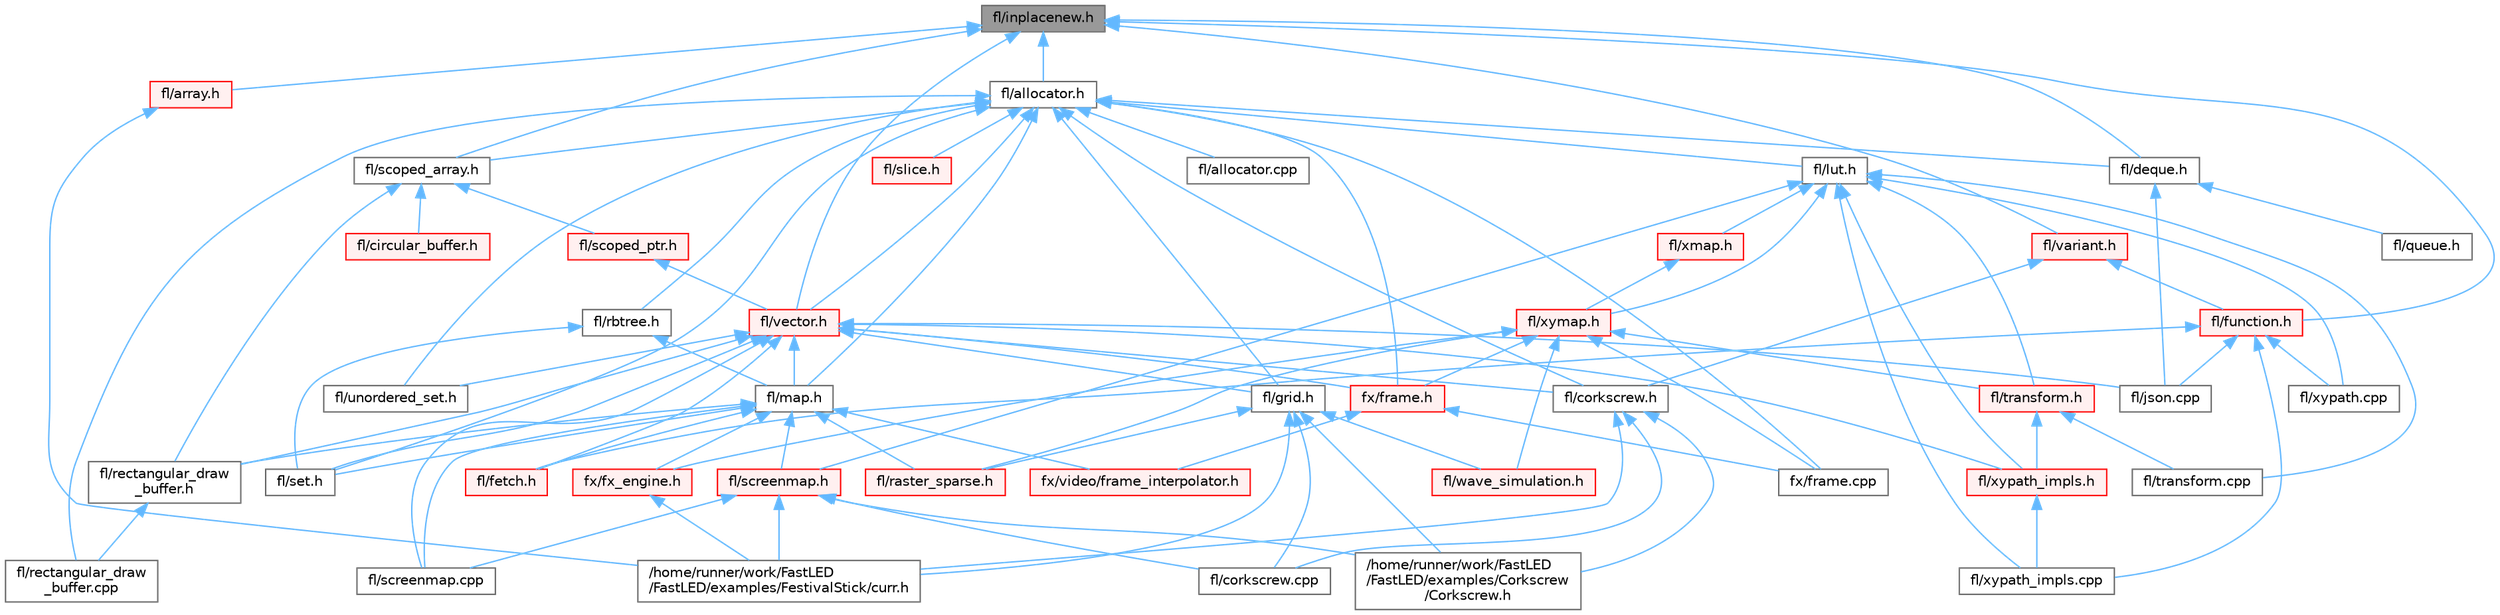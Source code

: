digraph "fl/inplacenew.h"
{
 // INTERACTIVE_SVG=YES
 // LATEX_PDF_SIZE
  bgcolor="transparent";
  edge [fontname=Helvetica,fontsize=10,labelfontname=Helvetica,labelfontsize=10];
  node [fontname=Helvetica,fontsize=10,shape=box,height=0.2,width=0.4];
  Node1 [id="Node000001",label="fl/inplacenew.h",height=0.2,width=0.4,color="gray40", fillcolor="grey60", style="filled", fontcolor="black",tooltip=" "];
  Node1 -> Node2 [id="edge1_Node000001_Node000002",dir="back",color="steelblue1",style="solid",tooltip=" "];
  Node2 [id="Node000002",label="fl/allocator.h",height=0.2,width=0.4,color="grey40", fillcolor="white", style="filled",URL="$da/da9/allocator_8h.html",tooltip=" "];
  Node2 -> Node3 [id="edge2_Node000002_Node000003",dir="back",color="steelblue1",style="solid",tooltip=" "];
  Node3 [id="Node000003",label="fl/allocator.cpp",height=0.2,width=0.4,color="grey40", fillcolor="white", style="filled",URL="$d6/d89/allocator_8cpp.html",tooltip=" "];
  Node2 -> Node4 [id="edge3_Node000002_Node000004",dir="back",color="steelblue1",style="solid",tooltip=" "];
  Node4 [id="Node000004",label="fl/corkscrew.h",height=0.2,width=0.4,color="grey40", fillcolor="white", style="filled",URL="$d1/dd4/src_2fl_2corkscrew_8h.html",tooltip="Corkscrew LED strip projection and rendering."];
  Node4 -> Node5 [id="edge4_Node000004_Node000005",dir="back",color="steelblue1",style="solid",tooltip=" "];
  Node5 [id="Node000005",label="/home/runner/work/FastLED\l/FastLED/examples/Corkscrew\l/Corkscrew.h",height=0.2,width=0.4,color="grey40", fillcolor="white", style="filled",URL="$df/d40/examples_2_corkscrew_2corkscrew_8h.html",tooltip=" "];
  Node4 -> Node6 [id="edge5_Node000004_Node000006",dir="back",color="steelblue1",style="solid",tooltip=" "];
  Node6 [id="Node000006",label="/home/runner/work/FastLED\l/FastLED/examples/FestivalStick/curr.h",height=0.2,width=0.4,color="grey40", fillcolor="white", style="filled",URL="$d4/d06/curr_8h.html",tooltip=" "];
  Node4 -> Node7 [id="edge6_Node000004_Node000007",dir="back",color="steelblue1",style="solid",tooltip=" "];
  Node7 [id="Node000007",label="fl/corkscrew.cpp",height=0.2,width=0.4,color="grey40", fillcolor="white", style="filled",URL="$d3/d9b/corkscrew_8cpp.html",tooltip=" "];
  Node2 -> Node8 [id="edge7_Node000002_Node000008",dir="back",color="steelblue1",style="solid",tooltip=" "];
  Node8 [id="Node000008",label="fl/deque.h",height=0.2,width=0.4,color="grey40", fillcolor="white", style="filled",URL="$dc/d44/deque_8h.html",tooltip=" "];
  Node8 -> Node9 [id="edge8_Node000008_Node000009",dir="back",color="steelblue1",style="solid",tooltip=" "];
  Node9 [id="Node000009",label="fl/json.cpp",height=0.2,width=0.4,color="grey40", fillcolor="white", style="filled",URL="$dd/d55/json_8cpp.html",tooltip=" "];
  Node8 -> Node10 [id="edge9_Node000008_Node000010",dir="back",color="steelblue1",style="solid",tooltip=" "];
  Node10 [id="Node000010",label="fl/queue.h",height=0.2,width=0.4,color="grey40", fillcolor="white", style="filled",URL="$d8/d38/queue_8h.html",tooltip=" "];
  Node2 -> Node11 [id="edge10_Node000002_Node000011",dir="back",color="steelblue1",style="solid",tooltip=" "];
  Node11 [id="Node000011",label="fl/grid.h",height=0.2,width=0.4,color="grey40", fillcolor="white", style="filled",URL="$da/d15/grid_8h.html",tooltip=" "];
  Node11 -> Node5 [id="edge11_Node000011_Node000005",dir="back",color="steelblue1",style="solid",tooltip=" "];
  Node11 -> Node6 [id="edge12_Node000011_Node000006",dir="back",color="steelblue1",style="solid",tooltip=" "];
  Node11 -> Node7 [id="edge13_Node000011_Node000007",dir="back",color="steelblue1",style="solid",tooltip=" "];
  Node11 -> Node12 [id="edge14_Node000011_Node000012",dir="back",color="steelblue1",style="solid",tooltip=" "];
  Node12 [id="Node000012",label="fl/raster_sparse.h",height=0.2,width=0.4,color="red", fillcolor="#FFF0F0", style="filled",URL="$d4/df9/raster__sparse_8h.html",tooltip=" "];
  Node11 -> Node27 [id="edge15_Node000011_Node000027",dir="back",color="steelblue1",style="solid",tooltip=" "];
  Node27 [id="Node000027",label="fl/wave_simulation.h",height=0.2,width=0.4,color="red", fillcolor="#FFF0F0", style="filled",URL="$dc/d36/wave__simulation_8h.html",tooltip=" "];
  Node2 -> Node33 [id="edge16_Node000002_Node000033",dir="back",color="steelblue1",style="solid",tooltip=" "];
  Node33 [id="Node000033",label="fl/lut.h",height=0.2,width=0.4,color="grey40", fillcolor="white", style="filled",URL="$db/d54/lut_8h.html",tooltip=" "];
  Node33 -> Node34 [id="edge17_Node000033_Node000034",dir="back",color="steelblue1",style="solid",tooltip=" "];
  Node34 [id="Node000034",label="fl/screenmap.h",height=0.2,width=0.4,color="red", fillcolor="#FFF0F0", style="filled",URL="$d7/d97/screenmap_8h.html",tooltip=" "];
  Node34 -> Node5 [id="edge18_Node000034_Node000005",dir="back",color="steelblue1",style="solid",tooltip=" "];
  Node34 -> Node6 [id="edge19_Node000034_Node000006",dir="back",color="steelblue1",style="solid",tooltip=" "];
  Node34 -> Node7 [id="edge20_Node000034_Node000007",dir="back",color="steelblue1",style="solid",tooltip=" "];
  Node34 -> Node199 [id="edge21_Node000034_Node000199",dir="back",color="steelblue1",style="solid",tooltip=" "];
  Node199 [id="Node000199",label="fl/screenmap.cpp",height=0.2,width=0.4,color="grey40", fillcolor="white", style="filled",URL="$d9/d6f/screenmap_8cpp.html",tooltip=" "];
  Node33 -> Node201 [id="edge22_Node000033_Node000201",dir="back",color="steelblue1",style="solid",tooltip=" "];
  Node201 [id="Node000201",label="fl/transform.cpp",height=0.2,width=0.4,color="grey40", fillcolor="white", style="filled",URL="$d8/d8c/transform_8cpp.html",tooltip=" "];
  Node33 -> Node202 [id="edge23_Node000033_Node000202",dir="back",color="steelblue1",style="solid",tooltip=" "];
  Node202 [id="Node000202",label="fl/transform.h",height=0.2,width=0.4,color="red", fillcolor="#FFF0F0", style="filled",URL="$d2/d80/transform_8h.html",tooltip=" "];
  Node202 -> Node201 [id="edge24_Node000202_Node000201",dir="back",color="steelblue1",style="solid",tooltip=" "];
  Node202 -> Node209 [id="edge25_Node000202_Node000209",dir="back",color="steelblue1",style="solid",tooltip=" "];
  Node209 [id="Node000209",label="fl/xypath_impls.h",height=0.2,width=0.4,color="red", fillcolor="#FFF0F0", style="filled",URL="$d8/d5f/xypath__impls_8h.html",tooltip=" "];
  Node209 -> Node25 [id="edge26_Node000209_Node000025",dir="back",color="steelblue1",style="solid",tooltip=" "];
  Node25 [id="Node000025",label="fl/xypath_impls.cpp",height=0.2,width=0.4,color="grey40", fillcolor="white", style="filled",URL="$d4/db1/xypath__impls_8cpp.html",tooltip=" "];
  Node33 -> Node211 [id="edge27_Node000033_Node000211",dir="back",color="steelblue1",style="solid",tooltip=" "];
  Node211 [id="Node000211",label="fl/xmap.h",height=0.2,width=0.4,color="red", fillcolor="#FFF0F0", style="filled",URL="$dd/dcc/xmap_8h.html",tooltip=" "];
  Node211 -> Node213 [id="edge28_Node000211_Node000213",dir="back",color="steelblue1",style="solid",tooltip=" "];
  Node213 [id="Node000213",label="fl/xymap.h",height=0.2,width=0.4,color="red", fillcolor="#FFF0F0", style="filled",URL="$da/d61/xymap_8h.html",tooltip=" "];
  Node213 -> Node12 [id="edge29_Node000213_Node000012",dir="back",color="steelblue1",style="solid",tooltip=" "];
  Node213 -> Node202 [id="edge30_Node000213_Node000202",dir="back",color="steelblue1",style="solid",tooltip=" "];
  Node213 -> Node27 [id="edge31_Node000213_Node000027",dir="back",color="steelblue1",style="solid",tooltip=" "];
  Node213 -> Node237 [id="edge32_Node000213_Node000237",dir="back",color="steelblue1",style="solid",tooltip=" "];
  Node237 [id="Node000237",label="fx/frame.cpp",height=0.2,width=0.4,color="grey40", fillcolor="white", style="filled",URL="$da/d14/frame_8cpp.html",tooltip=" "];
  Node213 -> Node238 [id="edge33_Node000213_Node000238",dir="back",color="steelblue1",style="solid",tooltip=" "];
  Node238 [id="Node000238",label="fx/frame.h",height=0.2,width=0.4,color="red", fillcolor="#FFF0F0", style="filled",URL="$df/d7d/frame_8h.html",tooltip=" "];
  Node238 -> Node237 [id="edge34_Node000238_Node000237",dir="back",color="steelblue1",style="solid",tooltip=" "];
  Node238 -> Node195 [id="edge35_Node000238_Node000195",dir="back",color="steelblue1",style="solid",tooltip=" "];
  Node195 [id="Node000195",label="fx/video/frame_interpolator.h",height=0.2,width=0.4,color="red", fillcolor="#FFF0F0", style="filled",URL="$d3/dda/frame__interpolator_8h.html",tooltip=" "];
  Node213 -> Node185 [id="edge36_Node000213_Node000185",dir="back",color="steelblue1",style="solid",tooltip=" "];
  Node185 [id="Node000185",label="fx/fx_engine.h",height=0.2,width=0.4,color="red", fillcolor="#FFF0F0", style="filled",URL="$d9/d3c/fx__engine_8h.html",tooltip=" "];
  Node185 -> Node6 [id="edge37_Node000185_Node000006",dir="back",color="steelblue1",style="solid",tooltip=" "];
  Node33 -> Node213 [id="edge38_Node000033_Node000213",dir="back",color="steelblue1",style="solid",tooltip=" "];
  Node33 -> Node24 [id="edge39_Node000033_Node000024",dir="back",color="steelblue1",style="solid",tooltip=" "];
  Node24 [id="Node000024",label="fl/xypath.cpp",height=0.2,width=0.4,color="grey40", fillcolor="white", style="filled",URL="$d4/d78/xypath_8cpp.html",tooltip=" "];
  Node33 -> Node25 [id="edge40_Node000033_Node000025",dir="back",color="steelblue1",style="solid",tooltip=" "];
  Node33 -> Node209 [id="edge41_Node000033_Node000209",dir="back",color="steelblue1",style="solid",tooltip=" "];
  Node2 -> Node245 [id="edge42_Node000002_Node000245",dir="back",color="steelblue1",style="solid",tooltip=" "];
  Node245 [id="Node000245",label="fl/map.h",height=0.2,width=0.4,color="grey40", fillcolor="white", style="filled",URL="$dc/db7/map_8h.html",tooltip=" "];
  Node245 -> Node246 [id="edge43_Node000245_Node000246",dir="back",color="steelblue1",style="solid",tooltip=" "];
  Node246 [id="Node000246",label="fl/fetch.h",height=0.2,width=0.4,color="red", fillcolor="#FFF0F0", style="filled",URL="$d6/d6a/fetch_8h.html",tooltip="Unified HTTP fetch API for FastLED (cross-platform)"];
  Node245 -> Node12 [id="edge44_Node000245_Node000012",dir="back",color="steelblue1",style="solid",tooltip=" "];
  Node245 -> Node247 [id="edge45_Node000245_Node000247",dir="back",color="steelblue1",style="solid",tooltip=" "];
  Node247 [id="Node000247",label="fl/rectangular_draw\l_buffer.h",height=0.2,width=0.4,color="grey40", fillcolor="white", style="filled",URL="$d9/df3/rectangular__draw__buffer_8h.html",tooltip=" "];
  Node247 -> Node248 [id="edge46_Node000247_Node000248",dir="back",color="steelblue1",style="solid",tooltip=" "];
  Node248 [id="Node000248",label="fl/rectangular_draw\l_buffer.cpp",height=0.2,width=0.4,color="grey40", fillcolor="white", style="filled",URL="$d3/d8d/rectangular__draw__buffer_8cpp.html",tooltip=" "];
  Node245 -> Node199 [id="edge47_Node000245_Node000199",dir="back",color="steelblue1",style="solid",tooltip=" "];
  Node245 -> Node34 [id="edge48_Node000245_Node000034",dir="back",color="steelblue1",style="solid",tooltip=" "];
  Node245 -> Node249 [id="edge49_Node000245_Node000249",dir="back",color="steelblue1",style="solid",tooltip=" "];
  Node249 [id="Node000249",label="fl/set.h",height=0.2,width=0.4,color="grey40", fillcolor="white", style="filled",URL="$d4/d13/set_8h.html",tooltip=" "];
  Node245 -> Node185 [id="edge50_Node000245_Node000185",dir="back",color="steelblue1",style="solid",tooltip=" "];
  Node245 -> Node195 [id="edge51_Node000245_Node000195",dir="back",color="steelblue1",style="solid",tooltip=" "];
  Node2 -> Node250 [id="edge52_Node000002_Node000250",dir="back",color="steelblue1",style="solid",tooltip=" "];
  Node250 [id="Node000250",label="fl/rbtree.h",height=0.2,width=0.4,color="grey40", fillcolor="white", style="filled",URL="$d5/ddf/rbtree_8h.html",tooltip=" "];
  Node250 -> Node245 [id="edge53_Node000250_Node000245",dir="back",color="steelblue1",style="solid",tooltip=" "];
  Node250 -> Node249 [id="edge54_Node000250_Node000249",dir="back",color="steelblue1",style="solid",tooltip=" "];
  Node2 -> Node248 [id="edge55_Node000002_Node000248",dir="back",color="steelblue1",style="solid",tooltip=" "];
  Node2 -> Node251 [id="edge56_Node000002_Node000251",dir="back",color="steelblue1",style="solid",tooltip=" "];
  Node251 [id="Node000251",label="fl/scoped_array.h",height=0.2,width=0.4,color="grey40", fillcolor="white", style="filled",URL="$dc/d00/scoped__array_8h.html",tooltip=" "];
  Node251 -> Node252 [id="edge57_Node000251_Node000252",dir="back",color="steelblue1",style="solid",tooltip=" "];
  Node252 [id="Node000252",label="fl/circular_buffer.h",height=0.2,width=0.4,color="red", fillcolor="#FFF0F0", style="filled",URL="$d9/d43/circular__buffer_8h.html",tooltip=" "];
  Node251 -> Node247 [id="edge58_Node000251_Node000247",dir="back",color="steelblue1",style="solid",tooltip=" "];
  Node251 -> Node255 [id="edge59_Node000251_Node000255",dir="back",color="steelblue1",style="solid",tooltip=" "];
  Node255 [id="Node000255",label="fl/scoped_ptr.h",height=0.2,width=0.4,color="red", fillcolor="#FFF0F0", style="filled",URL="$d0/d44/scoped__ptr_8h.html",tooltip=" "];
  Node255 -> Node301 [id="edge60_Node000255_Node000301",dir="back",color="steelblue1",style="solid",tooltip=" "];
  Node301 [id="Node000301",label="fl/vector.h",height=0.2,width=0.4,color="red", fillcolor="#FFF0F0", style="filled",URL="$d6/d68/vector_8h.html",tooltip=" "];
  Node301 -> Node4 [id="edge61_Node000301_Node000004",dir="back",color="steelblue1",style="solid",tooltip=" "];
  Node301 -> Node246 [id="edge62_Node000301_Node000246",dir="back",color="steelblue1",style="solid",tooltip=" "];
  Node301 -> Node11 [id="edge63_Node000301_Node000011",dir="back",color="steelblue1",style="solid",tooltip=" "];
  Node301 -> Node9 [id="edge64_Node000301_Node000009",dir="back",color="steelblue1",style="solid",tooltip=" "];
  Node301 -> Node245 [id="edge65_Node000301_Node000245",dir="back",color="steelblue1",style="solid",tooltip=" "];
  Node301 -> Node247 [id="edge66_Node000301_Node000247",dir="back",color="steelblue1",style="solid",tooltip=" "];
  Node301 -> Node199 [id="edge67_Node000301_Node000199",dir="back",color="steelblue1",style="solid",tooltip=" "];
  Node301 -> Node249 [id="edge68_Node000301_Node000249",dir="back",color="steelblue1",style="solid",tooltip=" "];
  Node301 -> Node281 [id="edge69_Node000301_Node000281",dir="back",color="steelblue1",style="solid",tooltip=" "];
  Node281 [id="Node000281",label="fl/unordered_set.h",height=0.2,width=0.4,color="grey40", fillcolor="white", style="filled",URL="$df/d26/unordered__set_8h.html",tooltip=" "];
  Node301 -> Node209 [id="edge70_Node000301_Node000209",dir="back",color="steelblue1",style="solid",tooltip=" "];
  Node301 -> Node238 [id="edge71_Node000301_Node000238",dir="back",color="steelblue1",style="solid",tooltip=" "];
  Node2 -> Node249 [id="edge72_Node000002_Node000249",dir="back",color="steelblue1",style="solid",tooltip=" "];
  Node2 -> Node348 [id="edge73_Node000002_Node000348",dir="back",color="steelblue1",style="solid",tooltip=" "];
  Node348 [id="Node000348",label="fl/slice.h",height=0.2,width=0.4,color="red", fillcolor="#FFF0F0", style="filled",URL="$d0/d48/slice_8h.html",tooltip=" "];
  Node2 -> Node281 [id="edge74_Node000002_Node000281",dir="back",color="steelblue1",style="solid",tooltip=" "];
  Node2 -> Node301 [id="edge75_Node000002_Node000301",dir="back",color="steelblue1",style="solid",tooltip=" "];
  Node2 -> Node237 [id="edge76_Node000002_Node000237",dir="back",color="steelblue1",style="solid",tooltip=" "];
  Node2 -> Node238 [id="edge77_Node000002_Node000238",dir="back",color="steelblue1",style="solid",tooltip=" "];
  Node1 -> Node290 [id="edge78_Node000001_Node000290",dir="back",color="steelblue1",style="solid",tooltip=" "];
  Node290 [id="Node000290",label="fl/array.h",height=0.2,width=0.4,color="red", fillcolor="#FFF0F0", style="filled",URL="$db/d63/array_8h.html",tooltip=" "];
  Node290 -> Node6 [id="edge79_Node000290_Node000006",dir="back",color="steelblue1",style="solid",tooltip=" "];
  Node1 -> Node8 [id="edge80_Node000001_Node000008",dir="back",color="steelblue1",style="solid",tooltip=" "];
  Node1 -> Node267 [id="edge81_Node000001_Node000267",dir="back",color="steelblue1",style="solid",tooltip=" "];
  Node267 [id="Node000267",label="fl/function.h",height=0.2,width=0.4,color="red", fillcolor="#FFF0F0", style="filled",URL="$dd/d67/function_8h.html",tooltip=" "];
  Node267 -> Node246 [id="edge82_Node000267_Node000246",dir="back",color="steelblue1",style="solid",tooltip=" "];
  Node267 -> Node9 [id="edge83_Node000267_Node000009",dir="back",color="steelblue1",style="solid",tooltip=" "];
  Node267 -> Node24 [id="edge84_Node000267_Node000024",dir="back",color="steelblue1",style="solid",tooltip=" "];
  Node267 -> Node25 [id="edge85_Node000267_Node000025",dir="back",color="steelblue1",style="solid",tooltip=" "];
  Node1 -> Node251 [id="edge86_Node000001_Node000251",dir="back",color="steelblue1",style="solid",tooltip=" "];
  Node1 -> Node338 [id="edge87_Node000001_Node000338",dir="back",color="steelblue1",style="solid",tooltip=" "];
  Node338 [id="Node000338",label="fl/variant.h",height=0.2,width=0.4,color="red", fillcolor="#FFF0F0", style="filled",URL="$d6/d10/variant_8h.html",tooltip=" "];
  Node338 -> Node4 [id="edge88_Node000338_Node000004",dir="back",color="steelblue1",style="solid",tooltip=" "];
  Node338 -> Node267 [id="edge89_Node000338_Node000267",dir="back",color="steelblue1",style="solid",tooltip=" "];
  Node1 -> Node301 [id="edge90_Node000001_Node000301",dir="back",color="steelblue1",style="solid",tooltip=" "];
}
